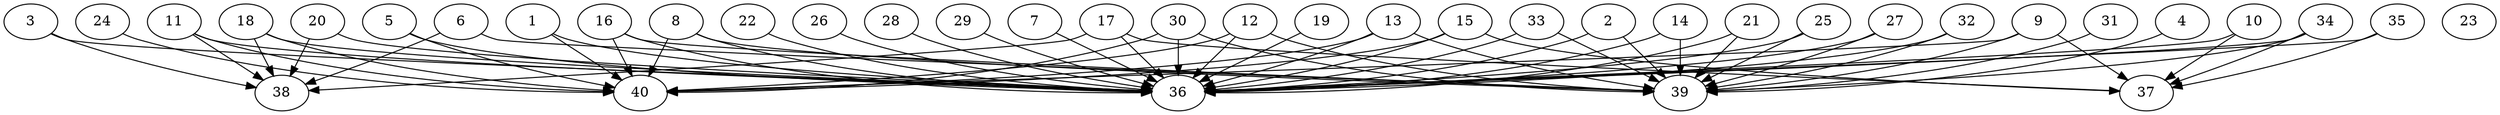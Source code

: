 // DAG automatically generated by daggen at Thu Oct  3 14:06:50 2019
// ./daggen --dot -n 40 --ccr 0.5 --fat 0.9 --regular 0.5 --density 0.9 --mindata 5242880 --maxdata 52428800 
digraph G {
  1 [size="75059200", alpha="0.04", expect_size="37529600"] 
  1 -> 36 [size ="37529600"]
  1 -> 40 [size ="37529600"]
  2 [size="50446336", alpha="0.15", expect_size="25223168"] 
  2 -> 36 [size ="25223168"]
  2 -> 39 [size ="25223168"]
  3 [size="57262080", alpha="0.11", expect_size="28631040"] 
  3 -> 36 [size ="28631040"]
  3 -> 38 [size ="28631040"]
  4 [size="21248000", alpha="0.02", expect_size="10624000"] 
  4 -> 39 [size ="10624000"]
  5 [size="36448256", alpha="0.16", expect_size="18224128"] 
  5 -> 36 [size ="18224128"]
  5 -> 40 [size ="18224128"]
  6 [size="104312832", alpha="0.02", expect_size="52156416"] 
  6 -> 38 [size ="52156416"]
  6 -> 39 [size ="52156416"]
  7 [size="15689728", alpha="0.17", expect_size="7844864"] 
  7 -> 36 [size ="7844864"]
  8 [size="14503936", alpha="0.10", expect_size="7251968"] 
  8 -> 36 [size ="7251968"]
  8 -> 39 [size ="7251968"]
  8 -> 40 [size ="7251968"]
  9 [size="90687488", alpha="0.03", expect_size="45343744"] 
  9 -> 37 [size ="45343744"]
  9 -> 39 [size ="45343744"]
  9 -> 40 [size ="45343744"]
  10 [size="38111232", alpha="0.19", expect_size="19055616"] 
  10 -> 36 [size ="19055616"]
  10 -> 37 [size ="19055616"]
  11 [size="86648832", alpha="0.17", expect_size="43324416"] 
  11 -> 36 [size ="43324416"]
  11 -> 38 [size ="43324416"]
  11 -> 40 [size ="43324416"]
  12 [size="13402112", alpha="0.09", expect_size="6701056"] 
  12 -> 36 [size ="6701056"]
  12 -> 39 [size ="6701056"]
  12 -> 40 [size ="6701056"]
  13 [size="84529152", alpha="0.11", expect_size="42264576"] 
  13 -> 36 [size ="42264576"]
  13 -> 39 [size ="42264576"]
  13 -> 40 [size ="42264576"]
  14 [size="41693184", alpha="0.04", expect_size="20846592"] 
  14 -> 36 [size ="20846592"]
  14 -> 39 [size ="20846592"]
  15 [size="49043456", alpha="0.08", expect_size="24521728"] 
  15 -> 36 [size ="24521728"]
  15 -> 37 [size ="24521728"]
  15 -> 40 [size ="24521728"]
  16 [size="30169088", alpha="0.18", expect_size="15084544"] 
  16 -> 36 [size ="15084544"]
  16 -> 39 [size ="15084544"]
  16 -> 40 [size ="15084544"]
  17 [size="39948288", alpha="0.11", expect_size="19974144"] 
  17 -> 36 [size ="19974144"]
  17 -> 37 [size ="19974144"]
  17 -> 38 [size ="19974144"]
  18 [size="24098816", alpha="0.07", expect_size="12049408"] 
  18 -> 36 [size ="12049408"]
  18 -> 38 [size ="12049408"]
  18 -> 40 [size ="12049408"]
  19 [size="73271296", alpha="0.10", expect_size="36635648"] 
  19 -> 36 [size ="36635648"]
  20 [size="85723136", alpha="0.13", expect_size="42861568"] 
  20 -> 36 [size ="42861568"]
  20 -> 38 [size ="42861568"]
  21 [size="81405952", alpha="0.10", expect_size="40702976"] 
  21 -> 36 [size ="40702976"]
  21 -> 39 [size ="40702976"]
  22 [size="69183488", alpha="0.15", expect_size="34591744"] 
  22 -> 36 [size ="34591744"]
  23 [size="16908288", alpha="0.09", expect_size="8454144"] 
  24 [size="70764544", alpha="0.07", expect_size="35382272"] 
  24 -> 40 [size ="35382272"]
  25 [size="90691584", alpha="0.09", expect_size="45345792"] 
  25 -> 36 [size ="45345792"]
  25 -> 39 [size ="45345792"]
  26 [size="34902016", alpha="0.12", expect_size="17451008"] 
  26 -> 36 [size ="17451008"]
  27 [size="25227264", alpha="0.16", expect_size="12613632"] 
  27 -> 36 [size ="12613632"]
  27 -> 39 [size ="12613632"]
  28 [size="78366720", alpha="0.00", expect_size="39183360"] 
  28 -> 36 [size ="39183360"]
  29 [size="19337216", alpha="0.02", expect_size="9668608"] 
  29 -> 36 [size ="9668608"]
  30 [size="68091904", alpha="0.09", expect_size="34045952"] 
  30 -> 36 [size ="34045952"]
  30 -> 39 [size ="34045952"]
  30 -> 40 [size ="34045952"]
  31 [size="35743744", alpha="0.12", expect_size="17871872"] 
  31 -> 39 [size ="17871872"]
  32 [size="81242112", alpha="0.16", expect_size="40621056"] 
  32 -> 36 [size ="40621056"]
  32 -> 39 [size ="40621056"]
  33 [size="55803904", alpha="0.16", expect_size="27901952"] 
  33 -> 36 [size ="27901952"]
  33 -> 39 [size ="27901952"]
  34 [size="100577280", alpha="0.03", expect_size="50288640"] 
  34 -> 36 [size ="50288640"]
  34 -> 37 [size ="50288640"]
  34 -> 39 [size ="50288640"]
  35 [size="37580800", alpha="0.17", expect_size="18790400"] 
  35 -> 36 [size ="18790400"]
  35 -> 37 [size ="18790400"]
  36 [size="81522688", alpha="0.16", expect_size="40761344"] 
  37 [size="43116544", alpha="0.01", expect_size="21558272"] 
  38 [size="21936128", alpha="0.09", expect_size="10968064"] 
  39 [size="22001664", alpha="0.10", expect_size="11000832"] 
  40 [size="29145088", alpha="0.07", expect_size="14572544"] 
}
